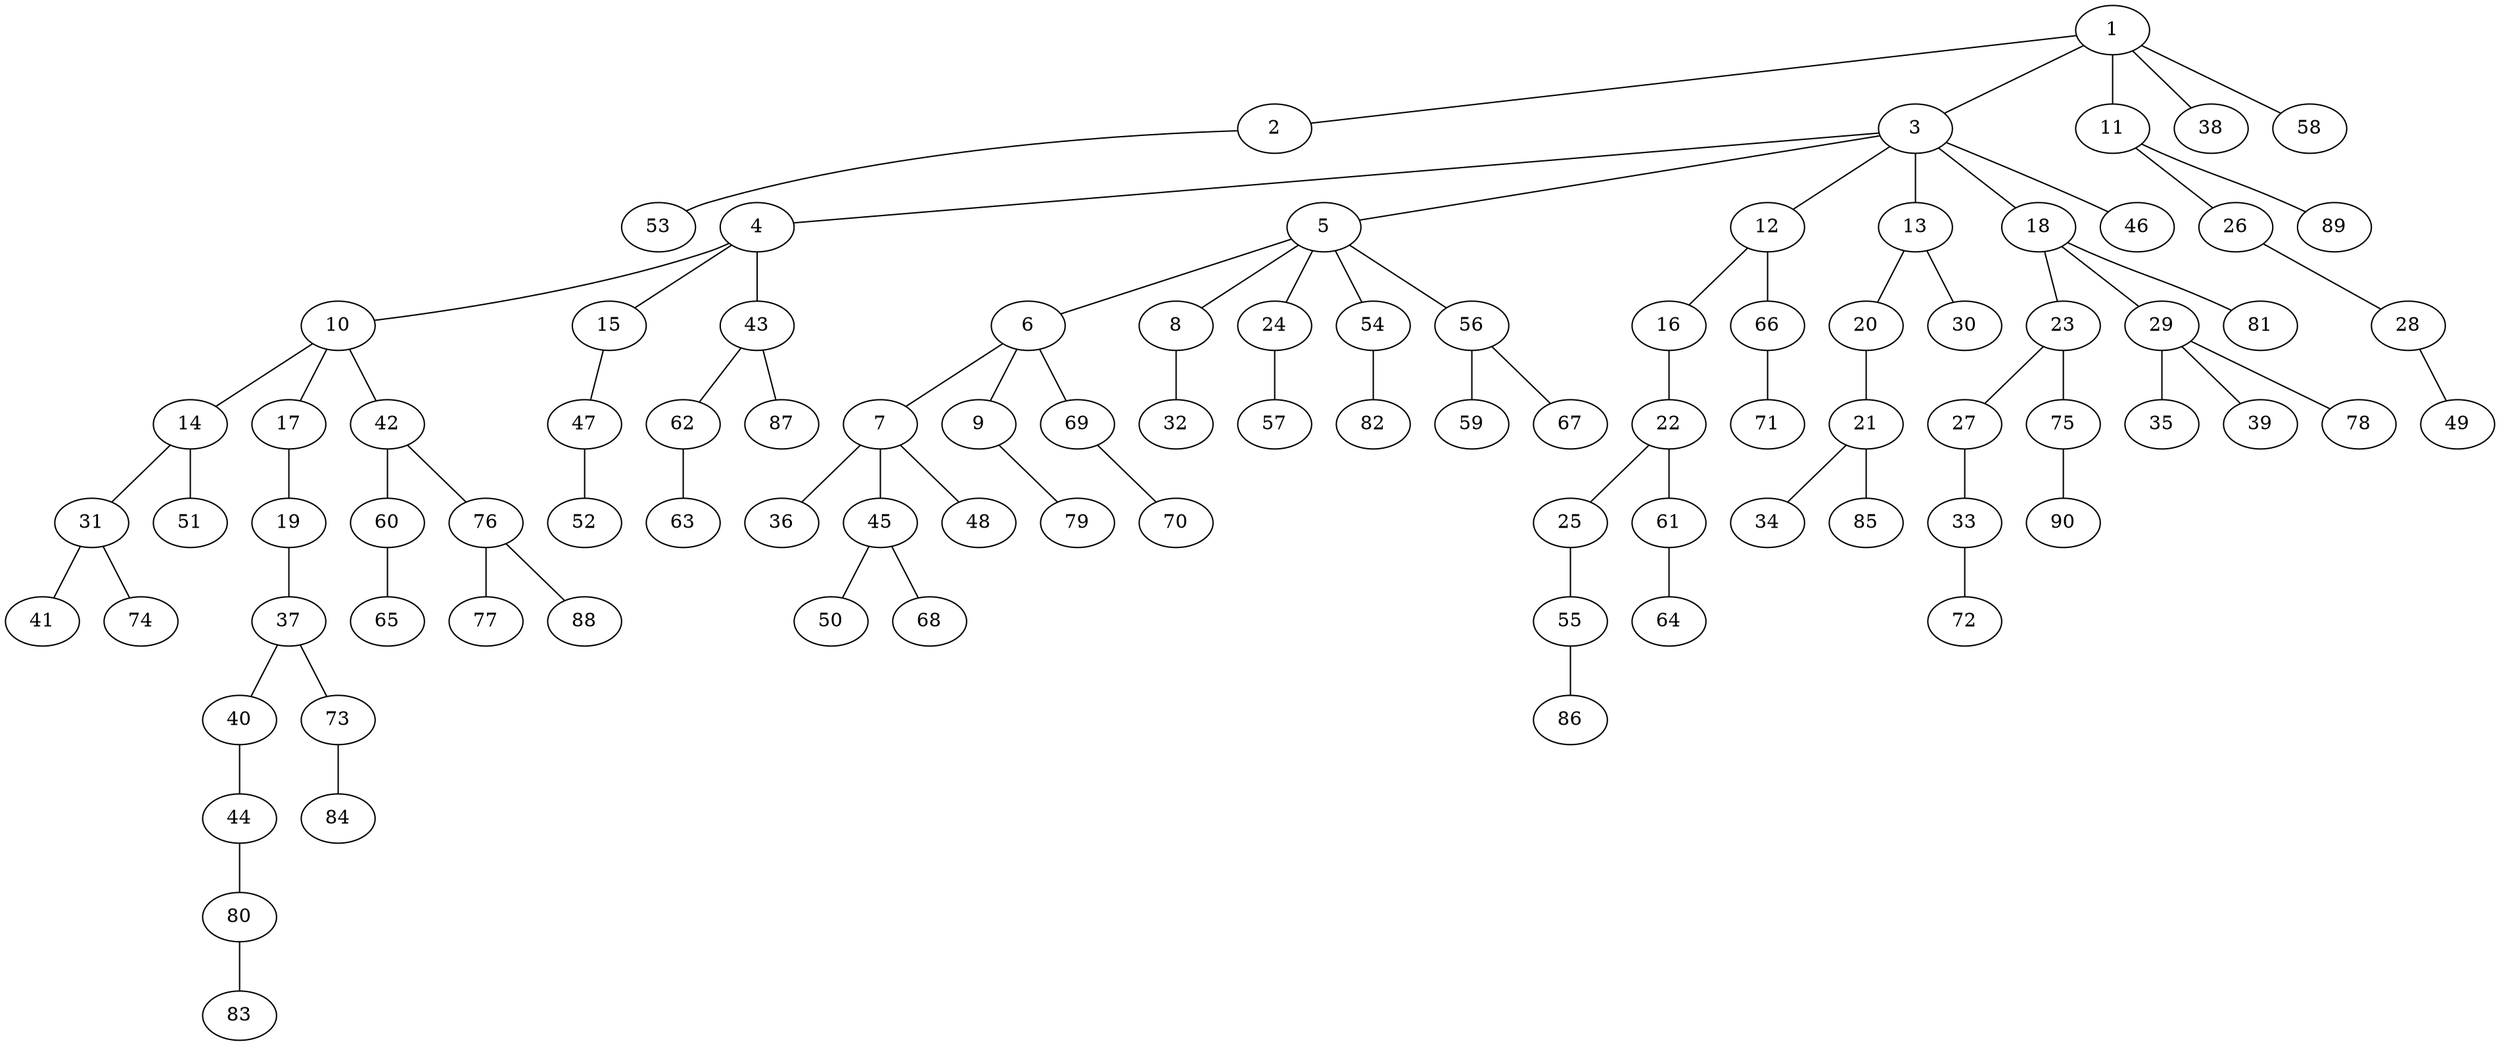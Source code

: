 graph graphname {1--2
1--3
1--11
1--38
1--58
2--53
3--4
3--5
3--12
3--13
3--18
3--46
4--10
4--15
4--43
5--6
5--8
5--24
5--54
5--56
6--7
6--9
6--69
7--36
7--45
7--48
8--32
9--79
10--14
10--17
10--42
11--26
11--89
12--16
12--66
13--20
13--30
14--31
14--51
15--47
16--22
17--19
18--23
18--29
18--81
19--37
20--21
21--34
21--85
22--25
22--61
23--27
23--75
24--57
25--55
26--28
27--33
28--49
29--35
29--39
29--78
31--41
31--74
33--72
37--40
37--73
40--44
42--60
42--76
43--62
43--87
44--80
45--50
45--68
47--52
54--82
55--86
56--59
56--67
60--65
61--64
62--63
66--71
69--70
73--84
75--90
76--77
76--88
80--83
}